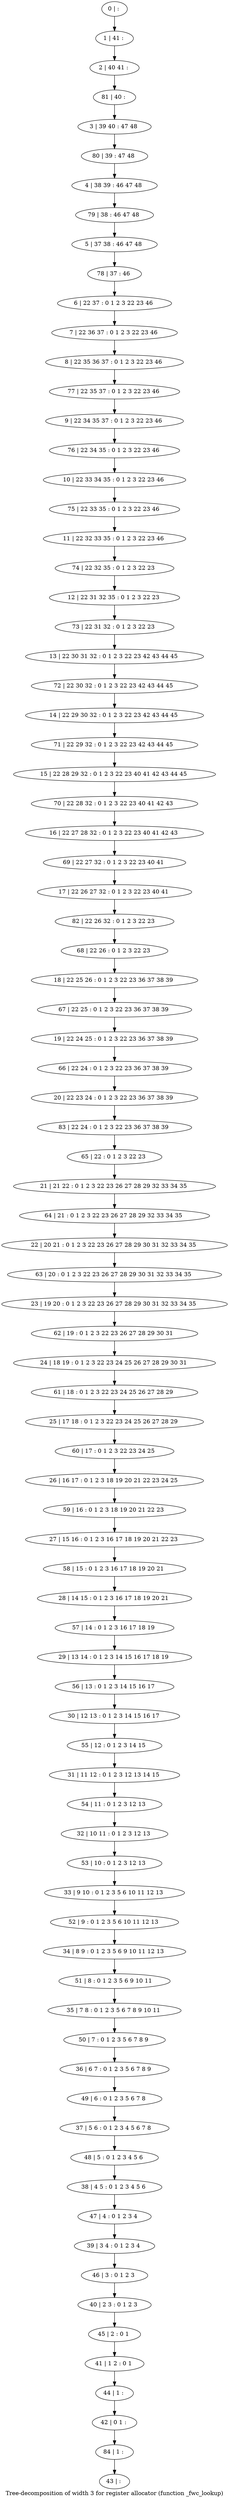 digraph G {
graph [label="Tree-decomposition of width 3 for register allocator (function _fwc_lookup)"]
0[label="0 | : "];
1[label="1 | 41 : "];
2[label="2 | 40 41 : "];
3[label="3 | 39 40 : 47 48 "];
4[label="4 | 38 39 : 46 47 48 "];
5[label="5 | 37 38 : 46 47 48 "];
6[label="6 | 22 37 : 0 1 2 3 22 23 46 "];
7[label="7 | 22 36 37 : 0 1 2 3 22 23 46 "];
8[label="8 | 22 35 36 37 : 0 1 2 3 22 23 46 "];
9[label="9 | 22 34 35 37 : 0 1 2 3 22 23 46 "];
10[label="10 | 22 33 34 35 : 0 1 2 3 22 23 46 "];
11[label="11 | 22 32 33 35 : 0 1 2 3 22 23 46 "];
12[label="12 | 22 31 32 35 : 0 1 2 3 22 23 "];
13[label="13 | 22 30 31 32 : 0 1 2 3 22 23 42 43 44 45 "];
14[label="14 | 22 29 30 32 : 0 1 2 3 22 23 42 43 44 45 "];
15[label="15 | 22 28 29 32 : 0 1 2 3 22 23 40 41 42 43 44 45 "];
16[label="16 | 22 27 28 32 : 0 1 2 3 22 23 40 41 42 43 "];
17[label="17 | 22 26 27 32 : 0 1 2 3 22 23 40 41 "];
18[label="18 | 22 25 26 : 0 1 2 3 22 23 36 37 38 39 "];
19[label="19 | 22 24 25 : 0 1 2 3 22 23 36 37 38 39 "];
20[label="20 | 22 23 24 : 0 1 2 3 22 23 36 37 38 39 "];
21[label="21 | 21 22 : 0 1 2 3 22 23 26 27 28 29 32 33 34 35 "];
22[label="22 | 20 21 : 0 1 2 3 22 23 26 27 28 29 30 31 32 33 34 35 "];
23[label="23 | 19 20 : 0 1 2 3 22 23 26 27 28 29 30 31 32 33 34 35 "];
24[label="24 | 18 19 : 0 1 2 3 22 23 24 25 26 27 28 29 30 31 "];
25[label="25 | 17 18 : 0 1 2 3 22 23 24 25 26 27 28 29 "];
26[label="26 | 16 17 : 0 1 2 3 18 19 20 21 22 23 24 25 "];
27[label="27 | 15 16 : 0 1 2 3 16 17 18 19 20 21 22 23 "];
28[label="28 | 14 15 : 0 1 2 3 16 17 18 19 20 21 "];
29[label="29 | 13 14 : 0 1 2 3 14 15 16 17 18 19 "];
30[label="30 | 12 13 : 0 1 2 3 14 15 16 17 "];
31[label="31 | 11 12 : 0 1 2 3 12 13 14 15 "];
32[label="32 | 10 11 : 0 1 2 3 12 13 "];
33[label="33 | 9 10 : 0 1 2 3 5 6 10 11 12 13 "];
34[label="34 | 8 9 : 0 1 2 3 5 6 9 10 11 12 13 "];
35[label="35 | 7 8 : 0 1 2 3 5 6 7 8 9 10 11 "];
36[label="36 | 6 7 : 0 1 2 3 5 6 7 8 9 "];
37[label="37 | 5 6 : 0 1 2 3 4 5 6 7 8 "];
38[label="38 | 4 5 : 0 1 2 3 4 5 6 "];
39[label="39 | 3 4 : 0 1 2 3 4 "];
40[label="40 | 2 3 : 0 1 2 3 "];
41[label="41 | 1 2 : 0 1 "];
42[label="42 | 0 1 : "];
43[label="43 | : "];
44[label="44 | 1 : "];
45[label="45 | 2 : 0 1 "];
46[label="46 | 3 : 0 1 2 3 "];
47[label="47 | 4 : 0 1 2 3 4 "];
48[label="48 | 5 : 0 1 2 3 4 5 6 "];
49[label="49 | 6 : 0 1 2 3 5 6 7 8 "];
50[label="50 | 7 : 0 1 2 3 5 6 7 8 9 "];
51[label="51 | 8 : 0 1 2 3 5 6 9 10 11 "];
52[label="52 | 9 : 0 1 2 3 5 6 10 11 12 13 "];
53[label="53 | 10 : 0 1 2 3 12 13 "];
54[label="54 | 11 : 0 1 2 3 12 13 "];
55[label="55 | 12 : 0 1 2 3 14 15 "];
56[label="56 | 13 : 0 1 2 3 14 15 16 17 "];
57[label="57 | 14 : 0 1 2 3 16 17 18 19 "];
58[label="58 | 15 : 0 1 2 3 16 17 18 19 20 21 "];
59[label="59 | 16 : 0 1 2 3 18 19 20 21 22 23 "];
60[label="60 | 17 : 0 1 2 3 22 23 24 25 "];
61[label="61 | 18 : 0 1 2 3 22 23 24 25 26 27 28 29 "];
62[label="62 | 19 : 0 1 2 3 22 23 26 27 28 29 30 31 "];
63[label="63 | 20 : 0 1 2 3 22 23 26 27 28 29 30 31 32 33 34 35 "];
64[label="64 | 21 : 0 1 2 3 22 23 26 27 28 29 32 33 34 35 "];
65[label="65 | 22 : 0 1 2 3 22 23 "];
66[label="66 | 22 24 : 0 1 2 3 22 23 36 37 38 39 "];
67[label="67 | 22 25 : 0 1 2 3 22 23 36 37 38 39 "];
68[label="68 | 22 26 : 0 1 2 3 22 23 "];
69[label="69 | 22 27 32 : 0 1 2 3 22 23 40 41 "];
70[label="70 | 22 28 32 : 0 1 2 3 22 23 40 41 42 43 "];
71[label="71 | 22 29 32 : 0 1 2 3 22 23 42 43 44 45 "];
72[label="72 | 22 30 32 : 0 1 2 3 22 23 42 43 44 45 "];
73[label="73 | 22 31 32 : 0 1 2 3 22 23 "];
74[label="74 | 22 32 35 : 0 1 2 3 22 23 "];
75[label="75 | 22 33 35 : 0 1 2 3 22 23 46 "];
76[label="76 | 22 34 35 : 0 1 2 3 22 23 46 "];
77[label="77 | 22 35 37 : 0 1 2 3 22 23 46 "];
78[label="78 | 37 : 46 "];
79[label="79 | 38 : 46 47 48 "];
80[label="80 | 39 : 47 48 "];
81[label="81 | 40 : "];
82[label="82 | 22 26 32 : 0 1 2 3 22 23 "];
83[label="83 | 22 24 : 0 1 2 3 22 23 36 37 38 39 "];
84[label="84 | 1 : "];
0->1 ;
1->2 ;
6->7 ;
7->8 ;
44->42 ;
41->44 ;
45->41 ;
40->45 ;
46->40 ;
39->46 ;
47->39 ;
38->47 ;
48->38 ;
37->48 ;
49->37 ;
36->49 ;
50->36 ;
35->50 ;
51->35 ;
34->51 ;
52->34 ;
33->52 ;
53->33 ;
32->53 ;
54->32 ;
31->54 ;
55->31 ;
30->55 ;
56->30 ;
29->56 ;
57->29 ;
28->57 ;
58->28 ;
27->58 ;
59->27 ;
26->59 ;
60->26 ;
25->60 ;
61->25 ;
24->61 ;
62->24 ;
23->62 ;
63->23 ;
22->63 ;
64->22 ;
21->64 ;
65->21 ;
66->20 ;
19->66 ;
67->19 ;
18->67 ;
68->18 ;
69->17 ;
16->69 ;
70->16 ;
15->70 ;
71->15 ;
14->71 ;
72->14 ;
13->72 ;
73->13 ;
12->73 ;
74->12 ;
11->74 ;
75->11 ;
10->75 ;
76->10 ;
9->76 ;
77->9 ;
8->77 ;
78->6 ;
5->78 ;
79->5 ;
4->79 ;
80->4 ;
3->80 ;
81->3 ;
2->81 ;
82->68 ;
17->82 ;
83->65 ;
20->83 ;
84->43 ;
42->84 ;
}
